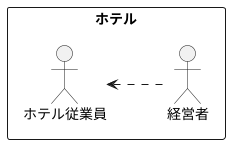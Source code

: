 @startuml 演習2-1
left to right direction
rectangle ホテル {
actor 経営者
actor ホテル従業員
}
ホテル従業員 <.. 経営者
@enduml